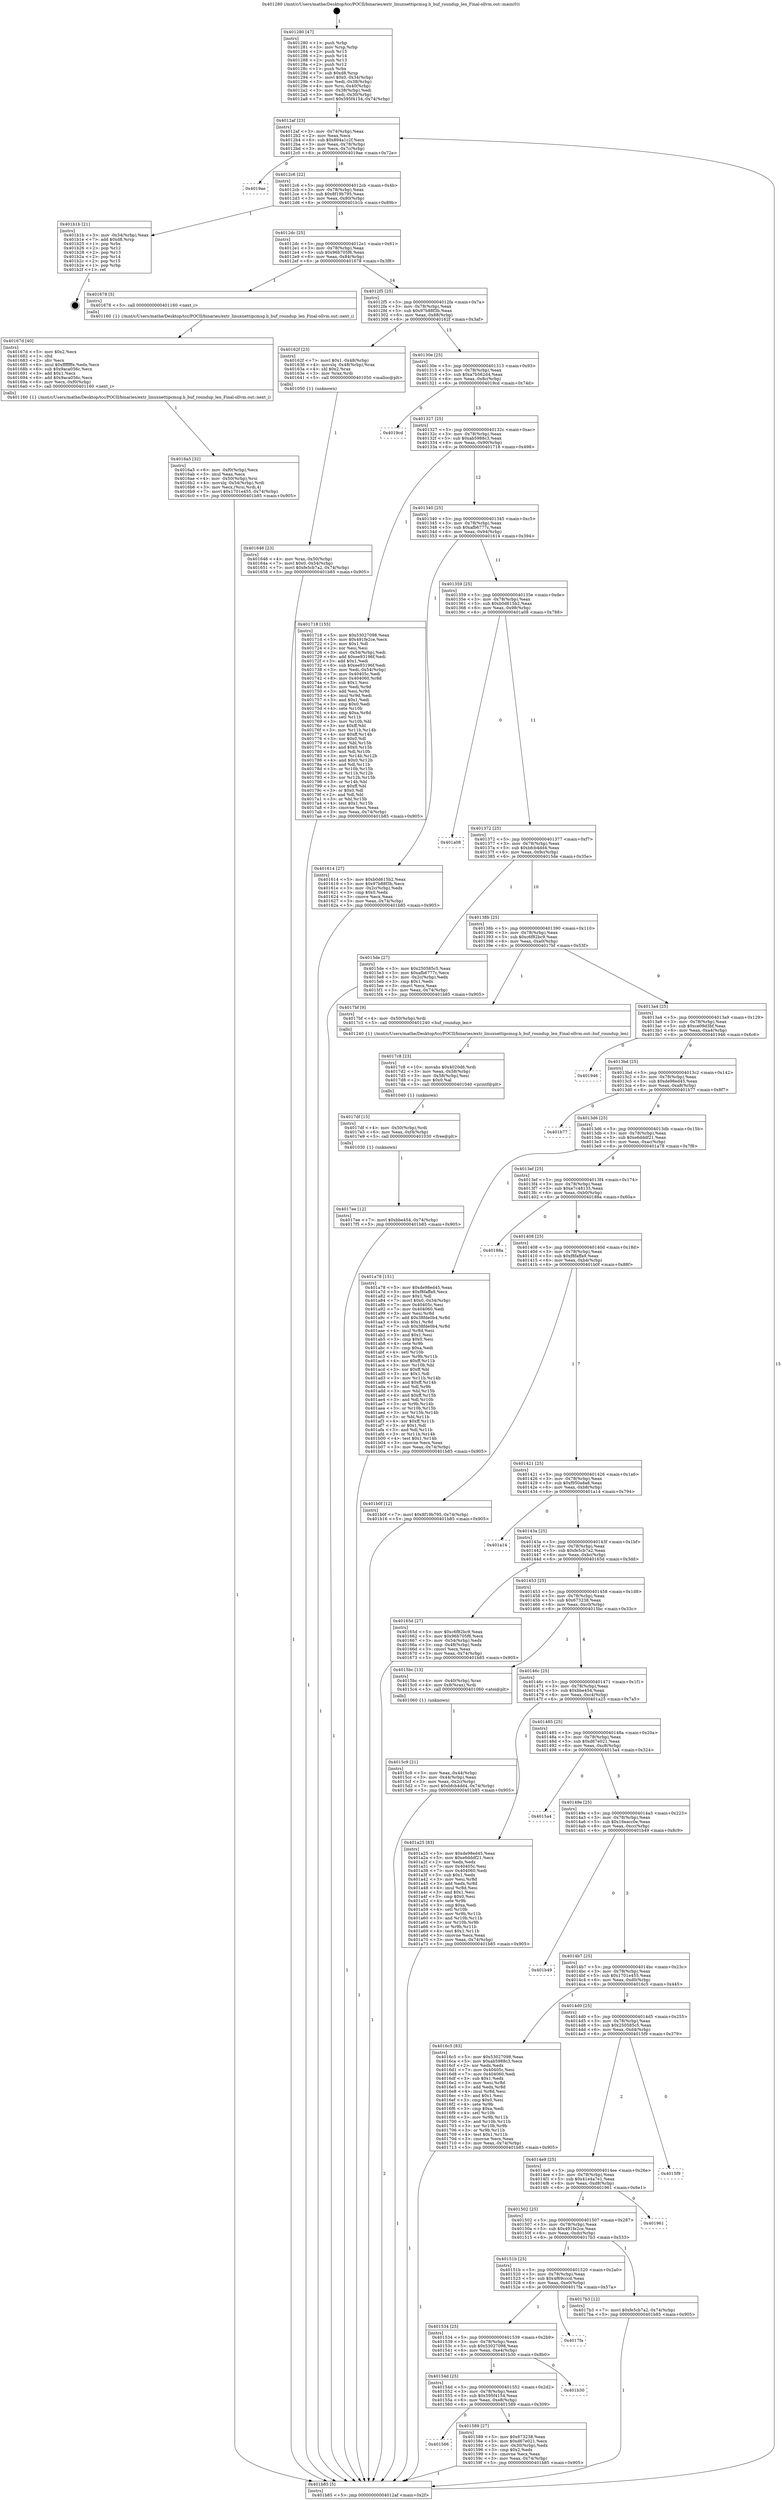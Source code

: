 digraph "0x401280" {
  label = "0x401280 (/mnt/c/Users/mathe/Desktop/tcc/POCII/binaries/extr_linuxnettipcmsg.h_buf_roundup_len_Final-ollvm.out::main(0))"
  labelloc = "t"
  node[shape=record]

  Entry [label="",width=0.3,height=0.3,shape=circle,fillcolor=black,style=filled]
  "0x4012af" [label="{
     0x4012af [23]\l
     | [instrs]\l
     &nbsp;&nbsp;0x4012af \<+3\>: mov -0x74(%rbp),%eax\l
     &nbsp;&nbsp;0x4012b2 \<+2\>: mov %eax,%ecx\l
     &nbsp;&nbsp;0x4012b4 \<+6\>: sub $0x894a1c2f,%ecx\l
     &nbsp;&nbsp;0x4012ba \<+3\>: mov %eax,-0x78(%rbp)\l
     &nbsp;&nbsp;0x4012bd \<+3\>: mov %ecx,-0x7c(%rbp)\l
     &nbsp;&nbsp;0x4012c0 \<+6\>: je 00000000004019ae \<main+0x72e\>\l
  }"]
  "0x4019ae" [label="{
     0x4019ae\l
  }", style=dashed]
  "0x4012c6" [label="{
     0x4012c6 [22]\l
     | [instrs]\l
     &nbsp;&nbsp;0x4012c6 \<+5\>: jmp 00000000004012cb \<main+0x4b\>\l
     &nbsp;&nbsp;0x4012cb \<+3\>: mov -0x78(%rbp),%eax\l
     &nbsp;&nbsp;0x4012ce \<+5\>: sub $0x8f19b795,%eax\l
     &nbsp;&nbsp;0x4012d3 \<+3\>: mov %eax,-0x80(%rbp)\l
     &nbsp;&nbsp;0x4012d6 \<+6\>: je 0000000000401b1b \<main+0x89b\>\l
  }"]
  Exit [label="",width=0.3,height=0.3,shape=circle,fillcolor=black,style=filled,peripheries=2]
  "0x401b1b" [label="{
     0x401b1b [21]\l
     | [instrs]\l
     &nbsp;&nbsp;0x401b1b \<+3\>: mov -0x34(%rbp),%eax\l
     &nbsp;&nbsp;0x401b1e \<+7\>: add $0xd8,%rsp\l
     &nbsp;&nbsp;0x401b25 \<+1\>: pop %rbx\l
     &nbsp;&nbsp;0x401b26 \<+2\>: pop %r12\l
     &nbsp;&nbsp;0x401b28 \<+2\>: pop %r13\l
     &nbsp;&nbsp;0x401b2a \<+2\>: pop %r14\l
     &nbsp;&nbsp;0x401b2c \<+2\>: pop %r15\l
     &nbsp;&nbsp;0x401b2e \<+1\>: pop %rbp\l
     &nbsp;&nbsp;0x401b2f \<+1\>: ret\l
  }"]
  "0x4012dc" [label="{
     0x4012dc [25]\l
     | [instrs]\l
     &nbsp;&nbsp;0x4012dc \<+5\>: jmp 00000000004012e1 \<main+0x61\>\l
     &nbsp;&nbsp;0x4012e1 \<+3\>: mov -0x78(%rbp),%eax\l
     &nbsp;&nbsp;0x4012e4 \<+5\>: sub $0x96b705f6,%eax\l
     &nbsp;&nbsp;0x4012e9 \<+6\>: mov %eax,-0x84(%rbp)\l
     &nbsp;&nbsp;0x4012ef \<+6\>: je 0000000000401678 \<main+0x3f8\>\l
  }"]
  "0x4017ee" [label="{
     0x4017ee [12]\l
     | [instrs]\l
     &nbsp;&nbsp;0x4017ee \<+7\>: movl $0xbbe454,-0x74(%rbp)\l
     &nbsp;&nbsp;0x4017f5 \<+5\>: jmp 0000000000401b85 \<main+0x905\>\l
  }"]
  "0x401678" [label="{
     0x401678 [5]\l
     | [instrs]\l
     &nbsp;&nbsp;0x401678 \<+5\>: call 0000000000401160 \<next_i\>\l
     | [calls]\l
     &nbsp;&nbsp;0x401160 \{1\} (/mnt/c/Users/mathe/Desktop/tcc/POCII/binaries/extr_linuxnettipcmsg.h_buf_roundup_len_Final-ollvm.out::next_i)\l
  }"]
  "0x4012f5" [label="{
     0x4012f5 [25]\l
     | [instrs]\l
     &nbsp;&nbsp;0x4012f5 \<+5\>: jmp 00000000004012fa \<main+0x7a\>\l
     &nbsp;&nbsp;0x4012fa \<+3\>: mov -0x78(%rbp),%eax\l
     &nbsp;&nbsp;0x4012fd \<+5\>: sub $0x97b88f3b,%eax\l
     &nbsp;&nbsp;0x401302 \<+6\>: mov %eax,-0x88(%rbp)\l
     &nbsp;&nbsp;0x401308 \<+6\>: je 000000000040162f \<main+0x3af\>\l
  }"]
  "0x4017df" [label="{
     0x4017df [15]\l
     | [instrs]\l
     &nbsp;&nbsp;0x4017df \<+4\>: mov -0x50(%rbp),%rdi\l
     &nbsp;&nbsp;0x4017e3 \<+6\>: mov %eax,-0xf4(%rbp)\l
     &nbsp;&nbsp;0x4017e9 \<+5\>: call 0000000000401030 \<free@plt\>\l
     | [calls]\l
     &nbsp;&nbsp;0x401030 \{1\} (unknown)\l
  }"]
  "0x40162f" [label="{
     0x40162f [23]\l
     | [instrs]\l
     &nbsp;&nbsp;0x40162f \<+7\>: movl $0x1,-0x48(%rbp)\l
     &nbsp;&nbsp;0x401636 \<+4\>: movslq -0x48(%rbp),%rax\l
     &nbsp;&nbsp;0x40163a \<+4\>: shl $0x2,%rax\l
     &nbsp;&nbsp;0x40163e \<+3\>: mov %rax,%rdi\l
     &nbsp;&nbsp;0x401641 \<+5\>: call 0000000000401050 \<malloc@plt\>\l
     | [calls]\l
     &nbsp;&nbsp;0x401050 \{1\} (unknown)\l
  }"]
  "0x40130e" [label="{
     0x40130e [25]\l
     | [instrs]\l
     &nbsp;&nbsp;0x40130e \<+5\>: jmp 0000000000401313 \<main+0x93\>\l
     &nbsp;&nbsp;0x401313 \<+3\>: mov -0x78(%rbp),%eax\l
     &nbsp;&nbsp;0x401316 \<+5\>: sub $0xa7b562d4,%eax\l
     &nbsp;&nbsp;0x40131b \<+6\>: mov %eax,-0x8c(%rbp)\l
     &nbsp;&nbsp;0x401321 \<+6\>: je 00000000004019cd \<main+0x74d\>\l
  }"]
  "0x4017c8" [label="{
     0x4017c8 [23]\l
     | [instrs]\l
     &nbsp;&nbsp;0x4017c8 \<+10\>: movabs $0x4020d6,%rdi\l
     &nbsp;&nbsp;0x4017d2 \<+3\>: mov %eax,-0x58(%rbp)\l
     &nbsp;&nbsp;0x4017d5 \<+3\>: mov -0x58(%rbp),%esi\l
     &nbsp;&nbsp;0x4017d8 \<+2\>: mov $0x0,%al\l
     &nbsp;&nbsp;0x4017da \<+5\>: call 0000000000401040 \<printf@plt\>\l
     | [calls]\l
     &nbsp;&nbsp;0x401040 \{1\} (unknown)\l
  }"]
  "0x4019cd" [label="{
     0x4019cd\l
  }", style=dashed]
  "0x401327" [label="{
     0x401327 [25]\l
     | [instrs]\l
     &nbsp;&nbsp;0x401327 \<+5\>: jmp 000000000040132c \<main+0xac\>\l
     &nbsp;&nbsp;0x40132c \<+3\>: mov -0x78(%rbp),%eax\l
     &nbsp;&nbsp;0x40132f \<+5\>: sub $0xab5988c3,%eax\l
     &nbsp;&nbsp;0x401334 \<+6\>: mov %eax,-0x90(%rbp)\l
     &nbsp;&nbsp;0x40133a \<+6\>: je 0000000000401718 \<main+0x498\>\l
  }"]
  "0x4016a5" [label="{
     0x4016a5 [32]\l
     | [instrs]\l
     &nbsp;&nbsp;0x4016a5 \<+6\>: mov -0xf0(%rbp),%ecx\l
     &nbsp;&nbsp;0x4016ab \<+3\>: imul %eax,%ecx\l
     &nbsp;&nbsp;0x4016ae \<+4\>: mov -0x50(%rbp),%rsi\l
     &nbsp;&nbsp;0x4016b2 \<+4\>: movslq -0x54(%rbp),%rdi\l
     &nbsp;&nbsp;0x4016b6 \<+3\>: mov %ecx,(%rsi,%rdi,4)\l
     &nbsp;&nbsp;0x4016b9 \<+7\>: movl $0x1701e455,-0x74(%rbp)\l
     &nbsp;&nbsp;0x4016c0 \<+5\>: jmp 0000000000401b85 \<main+0x905\>\l
  }"]
  "0x401718" [label="{
     0x401718 [155]\l
     | [instrs]\l
     &nbsp;&nbsp;0x401718 \<+5\>: mov $0x53027098,%eax\l
     &nbsp;&nbsp;0x40171d \<+5\>: mov $0x491fe2ce,%ecx\l
     &nbsp;&nbsp;0x401722 \<+2\>: mov $0x1,%dl\l
     &nbsp;&nbsp;0x401724 \<+2\>: xor %esi,%esi\l
     &nbsp;&nbsp;0x401726 \<+3\>: mov -0x54(%rbp),%edi\l
     &nbsp;&nbsp;0x401729 \<+6\>: add $0xee93196f,%edi\l
     &nbsp;&nbsp;0x40172f \<+3\>: add $0x1,%edi\l
     &nbsp;&nbsp;0x401732 \<+6\>: sub $0xee93196f,%edi\l
     &nbsp;&nbsp;0x401738 \<+3\>: mov %edi,-0x54(%rbp)\l
     &nbsp;&nbsp;0x40173b \<+7\>: mov 0x40405c,%edi\l
     &nbsp;&nbsp;0x401742 \<+8\>: mov 0x404060,%r8d\l
     &nbsp;&nbsp;0x40174a \<+3\>: sub $0x1,%esi\l
     &nbsp;&nbsp;0x40174d \<+3\>: mov %edi,%r9d\l
     &nbsp;&nbsp;0x401750 \<+3\>: add %esi,%r9d\l
     &nbsp;&nbsp;0x401753 \<+4\>: imul %r9d,%edi\l
     &nbsp;&nbsp;0x401757 \<+3\>: and $0x1,%edi\l
     &nbsp;&nbsp;0x40175a \<+3\>: cmp $0x0,%edi\l
     &nbsp;&nbsp;0x40175d \<+4\>: sete %r10b\l
     &nbsp;&nbsp;0x401761 \<+4\>: cmp $0xa,%r8d\l
     &nbsp;&nbsp;0x401765 \<+4\>: setl %r11b\l
     &nbsp;&nbsp;0x401769 \<+3\>: mov %r10b,%bl\l
     &nbsp;&nbsp;0x40176c \<+3\>: xor $0xff,%bl\l
     &nbsp;&nbsp;0x40176f \<+3\>: mov %r11b,%r14b\l
     &nbsp;&nbsp;0x401772 \<+4\>: xor $0xff,%r14b\l
     &nbsp;&nbsp;0x401776 \<+3\>: xor $0x0,%dl\l
     &nbsp;&nbsp;0x401779 \<+3\>: mov %bl,%r15b\l
     &nbsp;&nbsp;0x40177c \<+4\>: and $0x0,%r15b\l
     &nbsp;&nbsp;0x401780 \<+3\>: and %dl,%r10b\l
     &nbsp;&nbsp;0x401783 \<+3\>: mov %r14b,%r12b\l
     &nbsp;&nbsp;0x401786 \<+4\>: and $0x0,%r12b\l
     &nbsp;&nbsp;0x40178a \<+3\>: and %dl,%r11b\l
     &nbsp;&nbsp;0x40178d \<+3\>: or %r10b,%r15b\l
     &nbsp;&nbsp;0x401790 \<+3\>: or %r11b,%r12b\l
     &nbsp;&nbsp;0x401793 \<+3\>: xor %r12b,%r15b\l
     &nbsp;&nbsp;0x401796 \<+3\>: or %r14b,%bl\l
     &nbsp;&nbsp;0x401799 \<+3\>: xor $0xff,%bl\l
     &nbsp;&nbsp;0x40179c \<+3\>: or $0x0,%dl\l
     &nbsp;&nbsp;0x40179f \<+2\>: and %dl,%bl\l
     &nbsp;&nbsp;0x4017a1 \<+3\>: or %bl,%r15b\l
     &nbsp;&nbsp;0x4017a4 \<+4\>: test $0x1,%r15b\l
     &nbsp;&nbsp;0x4017a8 \<+3\>: cmovne %ecx,%eax\l
     &nbsp;&nbsp;0x4017ab \<+3\>: mov %eax,-0x74(%rbp)\l
     &nbsp;&nbsp;0x4017ae \<+5\>: jmp 0000000000401b85 \<main+0x905\>\l
  }"]
  "0x401340" [label="{
     0x401340 [25]\l
     | [instrs]\l
     &nbsp;&nbsp;0x401340 \<+5\>: jmp 0000000000401345 \<main+0xc5\>\l
     &nbsp;&nbsp;0x401345 \<+3\>: mov -0x78(%rbp),%eax\l
     &nbsp;&nbsp;0x401348 \<+5\>: sub $0xafb6777c,%eax\l
     &nbsp;&nbsp;0x40134d \<+6\>: mov %eax,-0x94(%rbp)\l
     &nbsp;&nbsp;0x401353 \<+6\>: je 0000000000401614 \<main+0x394\>\l
  }"]
  "0x40167d" [label="{
     0x40167d [40]\l
     | [instrs]\l
     &nbsp;&nbsp;0x40167d \<+5\>: mov $0x2,%ecx\l
     &nbsp;&nbsp;0x401682 \<+1\>: cltd\l
     &nbsp;&nbsp;0x401683 \<+2\>: idiv %ecx\l
     &nbsp;&nbsp;0x401685 \<+6\>: imul $0xfffffffe,%edx,%ecx\l
     &nbsp;&nbsp;0x40168b \<+6\>: sub $0x9aca056c,%ecx\l
     &nbsp;&nbsp;0x401691 \<+3\>: add $0x1,%ecx\l
     &nbsp;&nbsp;0x401694 \<+6\>: add $0x9aca056c,%ecx\l
     &nbsp;&nbsp;0x40169a \<+6\>: mov %ecx,-0xf0(%rbp)\l
     &nbsp;&nbsp;0x4016a0 \<+5\>: call 0000000000401160 \<next_i\>\l
     | [calls]\l
     &nbsp;&nbsp;0x401160 \{1\} (/mnt/c/Users/mathe/Desktop/tcc/POCII/binaries/extr_linuxnettipcmsg.h_buf_roundup_len_Final-ollvm.out::next_i)\l
  }"]
  "0x401614" [label="{
     0x401614 [27]\l
     | [instrs]\l
     &nbsp;&nbsp;0x401614 \<+5\>: mov $0xb0d615b2,%eax\l
     &nbsp;&nbsp;0x401619 \<+5\>: mov $0x97b88f3b,%ecx\l
     &nbsp;&nbsp;0x40161e \<+3\>: mov -0x2c(%rbp),%edx\l
     &nbsp;&nbsp;0x401621 \<+3\>: cmp $0x0,%edx\l
     &nbsp;&nbsp;0x401624 \<+3\>: cmove %ecx,%eax\l
     &nbsp;&nbsp;0x401627 \<+3\>: mov %eax,-0x74(%rbp)\l
     &nbsp;&nbsp;0x40162a \<+5\>: jmp 0000000000401b85 \<main+0x905\>\l
  }"]
  "0x401359" [label="{
     0x401359 [25]\l
     | [instrs]\l
     &nbsp;&nbsp;0x401359 \<+5\>: jmp 000000000040135e \<main+0xde\>\l
     &nbsp;&nbsp;0x40135e \<+3\>: mov -0x78(%rbp),%eax\l
     &nbsp;&nbsp;0x401361 \<+5\>: sub $0xb0d615b2,%eax\l
     &nbsp;&nbsp;0x401366 \<+6\>: mov %eax,-0x98(%rbp)\l
     &nbsp;&nbsp;0x40136c \<+6\>: je 0000000000401a08 \<main+0x788\>\l
  }"]
  "0x401646" [label="{
     0x401646 [23]\l
     | [instrs]\l
     &nbsp;&nbsp;0x401646 \<+4\>: mov %rax,-0x50(%rbp)\l
     &nbsp;&nbsp;0x40164a \<+7\>: movl $0x0,-0x54(%rbp)\l
     &nbsp;&nbsp;0x401651 \<+7\>: movl $0xfe5cb7a2,-0x74(%rbp)\l
     &nbsp;&nbsp;0x401658 \<+5\>: jmp 0000000000401b85 \<main+0x905\>\l
  }"]
  "0x401a08" [label="{
     0x401a08\l
  }", style=dashed]
  "0x401372" [label="{
     0x401372 [25]\l
     | [instrs]\l
     &nbsp;&nbsp;0x401372 \<+5\>: jmp 0000000000401377 \<main+0xf7\>\l
     &nbsp;&nbsp;0x401377 \<+3\>: mov -0x78(%rbp),%eax\l
     &nbsp;&nbsp;0x40137a \<+5\>: sub $0xbfcb4dd4,%eax\l
     &nbsp;&nbsp;0x40137f \<+6\>: mov %eax,-0x9c(%rbp)\l
     &nbsp;&nbsp;0x401385 \<+6\>: je 00000000004015de \<main+0x35e\>\l
  }"]
  "0x4015c9" [label="{
     0x4015c9 [21]\l
     | [instrs]\l
     &nbsp;&nbsp;0x4015c9 \<+3\>: mov %eax,-0x44(%rbp)\l
     &nbsp;&nbsp;0x4015cc \<+3\>: mov -0x44(%rbp),%eax\l
     &nbsp;&nbsp;0x4015cf \<+3\>: mov %eax,-0x2c(%rbp)\l
     &nbsp;&nbsp;0x4015d2 \<+7\>: movl $0xbfcb4dd4,-0x74(%rbp)\l
     &nbsp;&nbsp;0x4015d9 \<+5\>: jmp 0000000000401b85 \<main+0x905\>\l
  }"]
  "0x4015de" [label="{
     0x4015de [27]\l
     | [instrs]\l
     &nbsp;&nbsp;0x4015de \<+5\>: mov $0x250585c5,%eax\l
     &nbsp;&nbsp;0x4015e3 \<+5\>: mov $0xafb6777c,%ecx\l
     &nbsp;&nbsp;0x4015e8 \<+3\>: mov -0x2c(%rbp),%edx\l
     &nbsp;&nbsp;0x4015eb \<+3\>: cmp $0x1,%edx\l
     &nbsp;&nbsp;0x4015ee \<+3\>: cmovl %ecx,%eax\l
     &nbsp;&nbsp;0x4015f1 \<+3\>: mov %eax,-0x74(%rbp)\l
     &nbsp;&nbsp;0x4015f4 \<+5\>: jmp 0000000000401b85 \<main+0x905\>\l
  }"]
  "0x40138b" [label="{
     0x40138b [25]\l
     | [instrs]\l
     &nbsp;&nbsp;0x40138b \<+5\>: jmp 0000000000401390 \<main+0x110\>\l
     &nbsp;&nbsp;0x401390 \<+3\>: mov -0x78(%rbp),%eax\l
     &nbsp;&nbsp;0x401393 \<+5\>: sub $0xc6f82bc9,%eax\l
     &nbsp;&nbsp;0x401398 \<+6\>: mov %eax,-0xa0(%rbp)\l
     &nbsp;&nbsp;0x40139e \<+6\>: je 00000000004017bf \<main+0x53f\>\l
  }"]
  "0x401280" [label="{
     0x401280 [47]\l
     | [instrs]\l
     &nbsp;&nbsp;0x401280 \<+1\>: push %rbp\l
     &nbsp;&nbsp;0x401281 \<+3\>: mov %rsp,%rbp\l
     &nbsp;&nbsp;0x401284 \<+2\>: push %r15\l
     &nbsp;&nbsp;0x401286 \<+2\>: push %r14\l
     &nbsp;&nbsp;0x401288 \<+2\>: push %r13\l
     &nbsp;&nbsp;0x40128a \<+2\>: push %r12\l
     &nbsp;&nbsp;0x40128c \<+1\>: push %rbx\l
     &nbsp;&nbsp;0x40128d \<+7\>: sub $0xd8,%rsp\l
     &nbsp;&nbsp;0x401294 \<+7\>: movl $0x0,-0x34(%rbp)\l
     &nbsp;&nbsp;0x40129b \<+3\>: mov %edi,-0x38(%rbp)\l
     &nbsp;&nbsp;0x40129e \<+4\>: mov %rsi,-0x40(%rbp)\l
     &nbsp;&nbsp;0x4012a2 \<+3\>: mov -0x38(%rbp),%edi\l
     &nbsp;&nbsp;0x4012a5 \<+3\>: mov %edi,-0x30(%rbp)\l
     &nbsp;&nbsp;0x4012a8 \<+7\>: movl $0x595f4154,-0x74(%rbp)\l
  }"]
  "0x4017bf" [label="{
     0x4017bf [9]\l
     | [instrs]\l
     &nbsp;&nbsp;0x4017bf \<+4\>: mov -0x50(%rbp),%rdi\l
     &nbsp;&nbsp;0x4017c3 \<+5\>: call 0000000000401240 \<buf_roundup_len\>\l
     | [calls]\l
     &nbsp;&nbsp;0x401240 \{1\} (/mnt/c/Users/mathe/Desktop/tcc/POCII/binaries/extr_linuxnettipcmsg.h_buf_roundup_len_Final-ollvm.out::buf_roundup_len)\l
  }"]
  "0x4013a4" [label="{
     0x4013a4 [25]\l
     | [instrs]\l
     &nbsp;&nbsp;0x4013a4 \<+5\>: jmp 00000000004013a9 \<main+0x129\>\l
     &nbsp;&nbsp;0x4013a9 \<+3\>: mov -0x78(%rbp),%eax\l
     &nbsp;&nbsp;0x4013ac \<+5\>: sub $0xce09d3bf,%eax\l
     &nbsp;&nbsp;0x4013b1 \<+6\>: mov %eax,-0xa4(%rbp)\l
     &nbsp;&nbsp;0x4013b7 \<+6\>: je 0000000000401946 \<main+0x6c6\>\l
  }"]
  "0x401b85" [label="{
     0x401b85 [5]\l
     | [instrs]\l
     &nbsp;&nbsp;0x401b85 \<+5\>: jmp 00000000004012af \<main+0x2f\>\l
  }"]
  "0x401946" [label="{
     0x401946\l
  }", style=dashed]
  "0x4013bd" [label="{
     0x4013bd [25]\l
     | [instrs]\l
     &nbsp;&nbsp;0x4013bd \<+5\>: jmp 00000000004013c2 \<main+0x142\>\l
     &nbsp;&nbsp;0x4013c2 \<+3\>: mov -0x78(%rbp),%eax\l
     &nbsp;&nbsp;0x4013c5 \<+5\>: sub $0xde98ed45,%eax\l
     &nbsp;&nbsp;0x4013ca \<+6\>: mov %eax,-0xa8(%rbp)\l
     &nbsp;&nbsp;0x4013d0 \<+6\>: je 0000000000401b77 \<main+0x8f7\>\l
  }"]
  "0x401566" [label="{
     0x401566\l
  }", style=dashed]
  "0x401b77" [label="{
     0x401b77\l
  }", style=dashed]
  "0x4013d6" [label="{
     0x4013d6 [25]\l
     | [instrs]\l
     &nbsp;&nbsp;0x4013d6 \<+5\>: jmp 00000000004013db \<main+0x15b\>\l
     &nbsp;&nbsp;0x4013db \<+3\>: mov -0x78(%rbp),%eax\l
     &nbsp;&nbsp;0x4013de \<+5\>: sub $0xe6dddf21,%eax\l
     &nbsp;&nbsp;0x4013e3 \<+6\>: mov %eax,-0xac(%rbp)\l
     &nbsp;&nbsp;0x4013e9 \<+6\>: je 0000000000401a78 \<main+0x7f8\>\l
  }"]
  "0x401589" [label="{
     0x401589 [27]\l
     | [instrs]\l
     &nbsp;&nbsp;0x401589 \<+5\>: mov $0x673238,%eax\l
     &nbsp;&nbsp;0x40158e \<+5\>: mov $0xd67e021,%ecx\l
     &nbsp;&nbsp;0x401593 \<+3\>: mov -0x30(%rbp),%edx\l
     &nbsp;&nbsp;0x401596 \<+3\>: cmp $0x2,%edx\l
     &nbsp;&nbsp;0x401599 \<+3\>: cmovne %ecx,%eax\l
     &nbsp;&nbsp;0x40159c \<+3\>: mov %eax,-0x74(%rbp)\l
     &nbsp;&nbsp;0x40159f \<+5\>: jmp 0000000000401b85 \<main+0x905\>\l
  }"]
  "0x401a78" [label="{
     0x401a78 [151]\l
     | [instrs]\l
     &nbsp;&nbsp;0x401a78 \<+5\>: mov $0xde98ed45,%eax\l
     &nbsp;&nbsp;0x401a7d \<+5\>: mov $0xf8faffa9,%ecx\l
     &nbsp;&nbsp;0x401a82 \<+2\>: mov $0x1,%dl\l
     &nbsp;&nbsp;0x401a84 \<+7\>: movl $0x0,-0x34(%rbp)\l
     &nbsp;&nbsp;0x401a8b \<+7\>: mov 0x40405c,%esi\l
     &nbsp;&nbsp;0x401a92 \<+7\>: mov 0x404060,%edi\l
     &nbsp;&nbsp;0x401a99 \<+3\>: mov %esi,%r8d\l
     &nbsp;&nbsp;0x401a9c \<+7\>: add $0x38fde0b4,%r8d\l
     &nbsp;&nbsp;0x401aa3 \<+4\>: sub $0x1,%r8d\l
     &nbsp;&nbsp;0x401aa7 \<+7\>: sub $0x38fde0b4,%r8d\l
     &nbsp;&nbsp;0x401aae \<+4\>: imul %r8d,%esi\l
     &nbsp;&nbsp;0x401ab2 \<+3\>: and $0x1,%esi\l
     &nbsp;&nbsp;0x401ab5 \<+3\>: cmp $0x0,%esi\l
     &nbsp;&nbsp;0x401ab8 \<+4\>: sete %r9b\l
     &nbsp;&nbsp;0x401abc \<+3\>: cmp $0xa,%edi\l
     &nbsp;&nbsp;0x401abf \<+4\>: setl %r10b\l
     &nbsp;&nbsp;0x401ac3 \<+3\>: mov %r9b,%r11b\l
     &nbsp;&nbsp;0x401ac6 \<+4\>: xor $0xff,%r11b\l
     &nbsp;&nbsp;0x401aca \<+3\>: mov %r10b,%bl\l
     &nbsp;&nbsp;0x401acd \<+3\>: xor $0xff,%bl\l
     &nbsp;&nbsp;0x401ad0 \<+3\>: xor $0x1,%dl\l
     &nbsp;&nbsp;0x401ad3 \<+3\>: mov %r11b,%r14b\l
     &nbsp;&nbsp;0x401ad6 \<+4\>: and $0xff,%r14b\l
     &nbsp;&nbsp;0x401ada \<+3\>: and %dl,%r9b\l
     &nbsp;&nbsp;0x401add \<+3\>: mov %bl,%r15b\l
     &nbsp;&nbsp;0x401ae0 \<+4\>: and $0xff,%r15b\l
     &nbsp;&nbsp;0x401ae4 \<+3\>: and %dl,%r10b\l
     &nbsp;&nbsp;0x401ae7 \<+3\>: or %r9b,%r14b\l
     &nbsp;&nbsp;0x401aea \<+3\>: or %r10b,%r15b\l
     &nbsp;&nbsp;0x401aed \<+3\>: xor %r15b,%r14b\l
     &nbsp;&nbsp;0x401af0 \<+3\>: or %bl,%r11b\l
     &nbsp;&nbsp;0x401af3 \<+4\>: xor $0xff,%r11b\l
     &nbsp;&nbsp;0x401af7 \<+3\>: or $0x1,%dl\l
     &nbsp;&nbsp;0x401afa \<+3\>: and %dl,%r11b\l
     &nbsp;&nbsp;0x401afd \<+3\>: or %r11b,%r14b\l
     &nbsp;&nbsp;0x401b00 \<+4\>: test $0x1,%r14b\l
     &nbsp;&nbsp;0x401b04 \<+3\>: cmovne %ecx,%eax\l
     &nbsp;&nbsp;0x401b07 \<+3\>: mov %eax,-0x74(%rbp)\l
     &nbsp;&nbsp;0x401b0a \<+5\>: jmp 0000000000401b85 \<main+0x905\>\l
  }"]
  "0x4013ef" [label="{
     0x4013ef [25]\l
     | [instrs]\l
     &nbsp;&nbsp;0x4013ef \<+5\>: jmp 00000000004013f4 \<main+0x174\>\l
     &nbsp;&nbsp;0x4013f4 \<+3\>: mov -0x78(%rbp),%eax\l
     &nbsp;&nbsp;0x4013f7 \<+5\>: sub $0xe7c48135,%eax\l
     &nbsp;&nbsp;0x4013fc \<+6\>: mov %eax,-0xb0(%rbp)\l
     &nbsp;&nbsp;0x401402 \<+6\>: je 000000000040188a \<main+0x60a\>\l
  }"]
  "0x40154d" [label="{
     0x40154d [25]\l
     | [instrs]\l
     &nbsp;&nbsp;0x40154d \<+5\>: jmp 0000000000401552 \<main+0x2d2\>\l
     &nbsp;&nbsp;0x401552 \<+3\>: mov -0x78(%rbp),%eax\l
     &nbsp;&nbsp;0x401555 \<+5\>: sub $0x595f4154,%eax\l
     &nbsp;&nbsp;0x40155a \<+6\>: mov %eax,-0xe8(%rbp)\l
     &nbsp;&nbsp;0x401560 \<+6\>: je 0000000000401589 \<main+0x309\>\l
  }"]
  "0x40188a" [label="{
     0x40188a\l
  }", style=dashed]
  "0x401408" [label="{
     0x401408 [25]\l
     | [instrs]\l
     &nbsp;&nbsp;0x401408 \<+5\>: jmp 000000000040140d \<main+0x18d\>\l
     &nbsp;&nbsp;0x40140d \<+3\>: mov -0x78(%rbp),%eax\l
     &nbsp;&nbsp;0x401410 \<+5\>: sub $0xf8faffa9,%eax\l
     &nbsp;&nbsp;0x401415 \<+6\>: mov %eax,-0xb4(%rbp)\l
     &nbsp;&nbsp;0x40141b \<+6\>: je 0000000000401b0f \<main+0x88f\>\l
  }"]
  "0x401b30" [label="{
     0x401b30\l
  }", style=dashed]
  "0x401b0f" [label="{
     0x401b0f [12]\l
     | [instrs]\l
     &nbsp;&nbsp;0x401b0f \<+7\>: movl $0x8f19b795,-0x74(%rbp)\l
     &nbsp;&nbsp;0x401b16 \<+5\>: jmp 0000000000401b85 \<main+0x905\>\l
  }"]
  "0x401421" [label="{
     0x401421 [25]\l
     | [instrs]\l
     &nbsp;&nbsp;0x401421 \<+5\>: jmp 0000000000401426 \<main+0x1a6\>\l
     &nbsp;&nbsp;0x401426 \<+3\>: mov -0x78(%rbp),%eax\l
     &nbsp;&nbsp;0x401429 \<+5\>: sub $0xf950a8a8,%eax\l
     &nbsp;&nbsp;0x40142e \<+6\>: mov %eax,-0xb8(%rbp)\l
     &nbsp;&nbsp;0x401434 \<+6\>: je 0000000000401a14 \<main+0x794\>\l
  }"]
  "0x401534" [label="{
     0x401534 [25]\l
     | [instrs]\l
     &nbsp;&nbsp;0x401534 \<+5\>: jmp 0000000000401539 \<main+0x2b9\>\l
     &nbsp;&nbsp;0x401539 \<+3\>: mov -0x78(%rbp),%eax\l
     &nbsp;&nbsp;0x40153c \<+5\>: sub $0x53027098,%eax\l
     &nbsp;&nbsp;0x401541 \<+6\>: mov %eax,-0xe4(%rbp)\l
     &nbsp;&nbsp;0x401547 \<+6\>: je 0000000000401b30 \<main+0x8b0\>\l
  }"]
  "0x401a14" [label="{
     0x401a14\l
  }", style=dashed]
  "0x40143a" [label="{
     0x40143a [25]\l
     | [instrs]\l
     &nbsp;&nbsp;0x40143a \<+5\>: jmp 000000000040143f \<main+0x1bf\>\l
     &nbsp;&nbsp;0x40143f \<+3\>: mov -0x78(%rbp),%eax\l
     &nbsp;&nbsp;0x401442 \<+5\>: sub $0xfe5cb7a2,%eax\l
     &nbsp;&nbsp;0x401447 \<+6\>: mov %eax,-0xbc(%rbp)\l
     &nbsp;&nbsp;0x40144d \<+6\>: je 000000000040165d \<main+0x3dd\>\l
  }"]
  "0x4017fa" [label="{
     0x4017fa\l
  }", style=dashed]
  "0x40165d" [label="{
     0x40165d [27]\l
     | [instrs]\l
     &nbsp;&nbsp;0x40165d \<+5\>: mov $0xc6f82bc9,%eax\l
     &nbsp;&nbsp;0x401662 \<+5\>: mov $0x96b705f6,%ecx\l
     &nbsp;&nbsp;0x401667 \<+3\>: mov -0x54(%rbp),%edx\l
     &nbsp;&nbsp;0x40166a \<+3\>: cmp -0x48(%rbp),%edx\l
     &nbsp;&nbsp;0x40166d \<+3\>: cmovl %ecx,%eax\l
     &nbsp;&nbsp;0x401670 \<+3\>: mov %eax,-0x74(%rbp)\l
     &nbsp;&nbsp;0x401673 \<+5\>: jmp 0000000000401b85 \<main+0x905\>\l
  }"]
  "0x401453" [label="{
     0x401453 [25]\l
     | [instrs]\l
     &nbsp;&nbsp;0x401453 \<+5\>: jmp 0000000000401458 \<main+0x1d8\>\l
     &nbsp;&nbsp;0x401458 \<+3\>: mov -0x78(%rbp),%eax\l
     &nbsp;&nbsp;0x40145b \<+5\>: sub $0x673238,%eax\l
     &nbsp;&nbsp;0x401460 \<+6\>: mov %eax,-0xc0(%rbp)\l
     &nbsp;&nbsp;0x401466 \<+6\>: je 00000000004015bc \<main+0x33c\>\l
  }"]
  "0x40151b" [label="{
     0x40151b [25]\l
     | [instrs]\l
     &nbsp;&nbsp;0x40151b \<+5\>: jmp 0000000000401520 \<main+0x2a0\>\l
     &nbsp;&nbsp;0x401520 \<+3\>: mov -0x78(%rbp),%eax\l
     &nbsp;&nbsp;0x401523 \<+5\>: sub $0x4f69cccd,%eax\l
     &nbsp;&nbsp;0x401528 \<+6\>: mov %eax,-0xe0(%rbp)\l
     &nbsp;&nbsp;0x40152e \<+6\>: je 00000000004017fa \<main+0x57a\>\l
  }"]
  "0x4015bc" [label="{
     0x4015bc [13]\l
     | [instrs]\l
     &nbsp;&nbsp;0x4015bc \<+4\>: mov -0x40(%rbp),%rax\l
     &nbsp;&nbsp;0x4015c0 \<+4\>: mov 0x8(%rax),%rdi\l
     &nbsp;&nbsp;0x4015c4 \<+5\>: call 0000000000401060 \<atoi@plt\>\l
     | [calls]\l
     &nbsp;&nbsp;0x401060 \{1\} (unknown)\l
  }"]
  "0x40146c" [label="{
     0x40146c [25]\l
     | [instrs]\l
     &nbsp;&nbsp;0x40146c \<+5\>: jmp 0000000000401471 \<main+0x1f1\>\l
     &nbsp;&nbsp;0x401471 \<+3\>: mov -0x78(%rbp),%eax\l
     &nbsp;&nbsp;0x401474 \<+5\>: sub $0xbbe454,%eax\l
     &nbsp;&nbsp;0x401479 \<+6\>: mov %eax,-0xc4(%rbp)\l
     &nbsp;&nbsp;0x40147f \<+6\>: je 0000000000401a25 \<main+0x7a5\>\l
  }"]
  "0x4017b3" [label="{
     0x4017b3 [12]\l
     | [instrs]\l
     &nbsp;&nbsp;0x4017b3 \<+7\>: movl $0xfe5cb7a2,-0x74(%rbp)\l
     &nbsp;&nbsp;0x4017ba \<+5\>: jmp 0000000000401b85 \<main+0x905\>\l
  }"]
  "0x401a25" [label="{
     0x401a25 [83]\l
     | [instrs]\l
     &nbsp;&nbsp;0x401a25 \<+5\>: mov $0xde98ed45,%eax\l
     &nbsp;&nbsp;0x401a2a \<+5\>: mov $0xe6dddf21,%ecx\l
     &nbsp;&nbsp;0x401a2f \<+2\>: xor %edx,%edx\l
     &nbsp;&nbsp;0x401a31 \<+7\>: mov 0x40405c,%esi\l
     &nbsp;&nbsp;0x401a38 \<+7\>: mov 0x404060,%edi\l
     &nbsp;&nbsp;0x401a3f \<+3\>: sub $0x1,%edx\l
     &nbsp;&nbsp;0x401a42 \<+3\>: mov %esi,%r8d\l
     &nbsp;&nbsp;0x401a45 \<+3\>: add %edx,%r8d\l
     &nbsp;&nbsp;0x401a48 \<+4\>: imul %r8d,%esi\l
     &nbsp;&nbsp;0x401a4c \<+3\>: and $0x1,%esi\l
     &nbsp;&nbsp;0x401a4f \<+3\>: cmp $0x0,%esi\l
     &nbsp;&nbsp;0x401a52 \<+4\>: sete %r9b\l
     &nbsp;&nbsp;0x401a56 \<+3\>: cmp $0xa,%edi\l
     &nbsp;&nbsp;0x401a59 \<+4\>: setl %r10b\l
     &nbsp;&nbsp;0x401a5d \<+3\>: mov %r9b,%r11b\l
     &nbsp;&nbsp;0x401a60 \<+3\>: and %r10b,%r11b\l
     &nbsp;&nbsp;0x401a63 \<+3\>: xor %r10b,%r9b\l
     &nbsp;&nbsp;0x401a66 \<+3\>: or %r9b,%r11b\l
     &nbsp;&nbsp;0x401a69 \<+4\>: test $0x1,%r11b\l
     &nbsp;&nbsp;0x401a6d \<+3\>: cmovne %ecx,%eax\l
     &nbsp;&nbsp;0x401a70 \<+3\>: mov %eax,-0x74(%rbp)\l
     &nbsp;&nbsp;0x401a73 \<+5\>: jmp 0000000000401b85 \<main+0x905\>\l
  }"]
  "0x401485" [label="{
     0x401485 [25]\l
     | [instrs]\l
     &nbsp;&nbsp;0x401485 \<+5\>: jmp 000000000040148a \<main+0x20a\>\l
     &nbsp;&nbsp;0x40148a \<+3\>: mov -0x78(%rbp),%eax\l
     &nbsp;&nbsp;0x40148d \<+5\>: sub $0xd67e021,%eax\l
     &nbsp;&nbsp;0x401492 \<+6\>: mov %eax,-0xc8(%rbp)\l
     &nbsp;&nbsp;0x401498 \<+6\>: je 00000000004015a4 \<main+0x324\>\l
  }"]
  "0x401502" [label="{
     0x401502 [25]\l
     | [instrs]\l
     &nbsp;&nbsp;0x401502 \<+5\>: jmp 0000000000401507 \<main+0x287\>\l
     &nbsp;&nbsp;0x401507 \<+3\>: mov -0x78(%rbp),%eax\l
     &nbsp;&nbsp;0x40150a \<+5\>: sub $0x491fe2ce,%eax\l
     &nbsp;&nbsp;0x40150f \<+6\>: mov %eax,-0xdc(%rbp)\l
     &nbsp;&nbsp;0x401515 \<+6\>: je 00000000004017b3 \<main+0x533\>\l
  }"]
  "0x4015a4" [label="{
     0x4015a4\l
  }", style=dashed]
  "0x40149e" [label="{
     0x40149e [25]\l
     | [instrs]\l
     &nbsp;&nbsp;0x40149e \<+5\>: jmp 00000000004014a3 \<main+0x223\>\l
     &nbsp;&nbsp;0x4014a3 \<+3\>: mov -0x78(%rbp),%eax\l
     &nbsp;&nbsp;0x4014a6 \<+5\>: sub $0x16eacc0e,%eax\l
     &nbsp;&nbsp;0x4014ab \<+6\>: mov %eax,-0xcc(%rbp)\l
     &nbsp;&nbsp;0x4014b1 \<+6\>: je 0000000000401b49 \<main+0x8c9\>\l
  }"]
  "0x401961" [label="{
     0x401961\l
  }", style=dashed]
  "0x401b49" [label="{
     0x401b49\l
  }", style=dashed]
  "0x4014b7" [label="{
     0x4014b7 [25]\l
     | [instrs]\l
     &nbsp;&nbsp;0x4014b7 \<+5\>: jmp 00000000004014bc \<main+0x23c\>\l
     &nbsp;&nbsp;0x4014bc \<+3\>: mov -0x78(%rbp),%eax\l
     &nbsp;&nbsp;0x4014bf \<+5\>: sub $0x1701e455,%eax\l
     &nbsp;&nbsp;0x4014c4 \<+6\>: mov %eax,-0xd0(%rbp)\l
     &nbsp;&nbsp;0x4014ca \<+6\>: je 00000000004016c5 \<main+0x445\>\l
  }"]
  "0x4014e9" [label="{
     0x4014e9 [25]\l
     | [instrs]\l
     &nbsp;&nbsp;0x4014e9 \<+5\>: jmp 00000000004014ee \<main+0x26e\>\l
     &nbsp;&nbsp;0x4014ee \<+3\>: mov -0x78(%rbp),%eax\l
     &nbsp;&nbsp;0x4014f1 \<+5\>: sub $0x41e4a7e1,%eax\l
     &nbsp;&nbsp;0x4014f6 \<+6\>: mov %eax,-0xd8(%rbp)\l
     &nbsp;&nbsp;0x4014fc \<+6\>: je 0000000000401961 \<main+0x6e1\>\l
  }"]
  "0x4016c5" [label="{
     0x4016c5 [83]\l
     | [instrs]\l
     &nbsp;&nbsp;0x4016c5 \<+5\>: mov $0x53027098,%eax\l
     &nbsp;&nbsp;0x4016ca \<+5\>: mov $0xab5988c3,%ecx\l
     &nbsp;&nbsp;0x4016cf \<+2\>: xor %edx,%edx\l
     &nbsp;&nbsp;0x4016d1 \<+7\>: mov 0x40405c,%esi\l
     &nbsp;&nbsp;0x4016d8 \<+7\>: mov 0x404060,%edi\l
     &nbsp;&nbsp;0x4016df \<+3\>: sub $0x1,%edx\l
     &nbsp;&nbsp;0x4016e2 \<+3\>: mov %esi,%r8d\l
     &nbsp;&nbsp;0x4016e5 \<+3\>: add %edx,%r8d\l
     &nbsp;&nbsp;0x4016e8 \<+4\>: imul %r8d,%esi\l
     &nbsp;&nbsp;0x4016ec \<+3\>: and $0x1,%esi\l
     &nbsp;&nbsp;0x4016ef \<+3\>: cmp $0x0,%esi\l
     &nbsp;&nbsp;0x4016f2 \<+4\>: sete %r9b\l
     &nbsp;&nbsp;0x4016f6 \<+3\>: cmp $0xa,%edi\l
     &nbsp;&nbsp;0x4016f9 \<+4\>: setl %r10b\l
     &nbsp;&nbsp;0x4016fd \<+3\>: mov %r9b,%r11b\l
     &nbsp;&nbsp;0x401700 \<+3\>: and %r10b,%r11b\l
     &nbsp;&nbsp;0x401703 \<+3\>: xor %r10b,%r9b\l
     &nbsp;&nbsp;0x401706 \<+3\>: or %r9b,%r11b\l
     &nbsp;&nbsp;0x401709 \<+4\>: test $0x1,%r11b\l
     &nbsp;&nbsp;0x40170d \<+3\>: cmovne %ecx,%eax\l
     &nbsp;&nbsp;0x401710 \<+3\>: mov %eax,-0x74(%rbp)\l
     &nbsp;&nbsp;0x401713 \<+5\>: jmp 0000000000401b85 \<main+0x905\>\l
  }"]
  "0x4014d0" [label="{
     0x4014d0 [25]\l
     | [instrs]\l
     &nbsp;&nbsp;0x4014d0 \<+5\>: jmp 00000000004014d5 \<main+0x255\>\l
     &nbsp;&nbsp;0x4014d5 \<+3\>: mov -0x78(%rbp),%eax\l
     &nbsp;&nbsp;0x4014d8 \<+5\>: sub $0x250585c5,%eax\l
     &nbsp;&nbsp;0x4014dd \<+6\>: mov %eax,-0xd4(%rbp)\l
     &nbsp;&nbsp;0x4014e3 \<+6\>: je 00000000004015f9 \<main+0x379\>\l
  }"]
  "0x4015f9" [label="{
     0x4015f9\l
  }", style=dashed]
  Entry -> "0x401280" [label=" 1"]
  "0x4012af" -> "0x4019ae" [label=" 0"]
  "0x4012af" -> "0x4012c6" [label=" 16"]
  "0x401b1b" -> Exit [label=" 1"]
  "0x4012c6" -> "0x401b1b" [label=" 1"]
  "0x4012c6" -> "0x4012dc" [label=" 15"]
  "0x401b0f" -> "0x401b85" [label=" 1"]
  "0x4012dc" -> "0x401678" [label=" 1"]
  "0x4012dc" -> "0x4012f5" [label=" 14"]
  "0x401a78" -> "0x401b85" [label=" 1"]
  "0x4012f5" -> "0x40162f" [label=" 1"]
  "0x4012f5" -> "0x40130e" [label=" 13"]
  "0x401a25" -> "0x401b85" [label=" 1"]
  "0x40130e" -> "0x4019cd" [label=" 0"]
  "0x40130e" -> "0x401327" [label=" 13"]
  "0x4017ee" -> "0x401b85" [label=" 1"]
  "0x401327" -> "0x401718" [label=" 1"]
  "0x401327" -> "0x401340" [label=" 12"]
  "0x4017df" -> "0x4017ee" [label=" 1"]
  "0x401340" -> "0x401614" [label=" 1"]
  "0x401340" -> "0x401359" [label=" 11"]
  "0x4017c8" -> "0x4017df" [label=" 1"]
  "0x401359" -> "0x401a08" [label=" 0"]
  "0x401359" -> "0x401372" [label=" 11"]
  "0x4017bf" -> "0x4017c8" [label=" 1"]
  "0x401372" -> "0x4015de" [label=" 1"]
  "0x401372" -> "0x40138b" [label=" 10"]
  "0x4017b3" -> "0x401b85" [label=" 1"]
  "0x40138b" -> "0x4017bf" [label=" 1"]
  "0x40138b" -> "0x4013a4" [label=" 9"]
  "0x401718" -> "0x401b85" [label=" 1"]
  "0x4013a4" -> "0x401946" [label=" 0"]
  "0x4013a4" -> "0x4013bd" [label=" 9"]
  "0x4016c5" -> "0x401b85" [label=" 1"]
  "0x4013bd" -> "0x401b77" [label=" 0"]
  "0x4013bd" -> "0x4013d6" [label=" 9"]
  "0x4016a5" -> "0x401b85" [label=" 1"]
  "0x4013d6" -> "0x401a78" [label=" 1"]
  "0x4013d6" -> "0x4013ef" [label=" 8"]
  "0x40167d" -> "0x4016a5" [label=" 1"]
  "0x4013ef" -> "0x40188a" [label=" 0"]
  "0x4013ef" -> "0x401408" [label=" 8"]
  "0x40165d" -> "0x401b85" [label=" 2"]
  "0x401408" -> "0x401b0f" [label=" 1"]
  "0x401408" -> "0x401421" [label=" 7"]
  "0x401646" -> "0x401b85" [label=" 1"]
  "0x401421" -> "0x401a14" [label=" 0"]
  "0x401421" -> "0x40143a" [label=" 7"]
  "0x401614" -> "0x401b85" [label=" 1"]
  "0x40143a" -> "0x40165d" [label=" 2"]
  "0x40143a" -> "0x401453" [label=" 5"]
  "0x4015de" -> "0x401b85" [label=" 1"]
  "0x401453" -> "0x4015bc" [label=" 1"]
  "0x401453" -> "0x40146c" [label=" 4"]
  "0x4015bc" -> "0x4015c9" [label=" 1"]
  "0x40146c" -> "0x401a25" [label=" 1"]
  "0x40146c" -> "0x401485" [label=" 3"]
  "0x401b85" -> "0x4012af" [label=" 15"]
  "0x401485" -> "0x4015a4" [label=" 0"]
  "0x401485" -> "0x40149e" [label=" 3"]
  "0x401589" -> "0x401b85" [label=" 1"]
  "0x40149e" -> "0x401b49" [label=" 0"]
  "0x40149e" -> "0x4014b7" [label=" 3"]
  "0x40154d" -> "0x401566" [label=" 0"]
  "0x4014b7" -> "0x4016c5" [label=" 1"]
  "0x4014b7" -> "0x4014d0" [label=" 2"]
  "0x401678" -> "0x40167d" [label=" 1"]
  "0x4014d0" -> "0x4015f9" [label=" 0"]
  "0x4014d0" -> "0x4014e9" [label=" 2"]
  "0x40154d" -> "0x401589" [label=" 1"]
  "0x4014e9" -> "0x401961" [label=" 0"]
  "0x4014e9" -> "0x401502" [label=" 2"]
  "0x401280" -> "0x4012af" [label=" 1"]
  "0x401502" -> "0x4017b3" [label=" 1"]
  "0x401502" -> "0x40151b" [label=" 1"]
  "0x4015c9" -> "0x401b85" [label=" 1"]
  "0x40151b" -> "0x4017fa" [label=" 0"]
  "0x40151b" -> "0x401534" [label=" 1"]
  "0x40162f" -> "0x401646" [label=" 1"]
  "0x401534" -> "0x401b30" [label=" 0"]
  "0x401534" -> "0x40154d" [label=" 1"]
}
